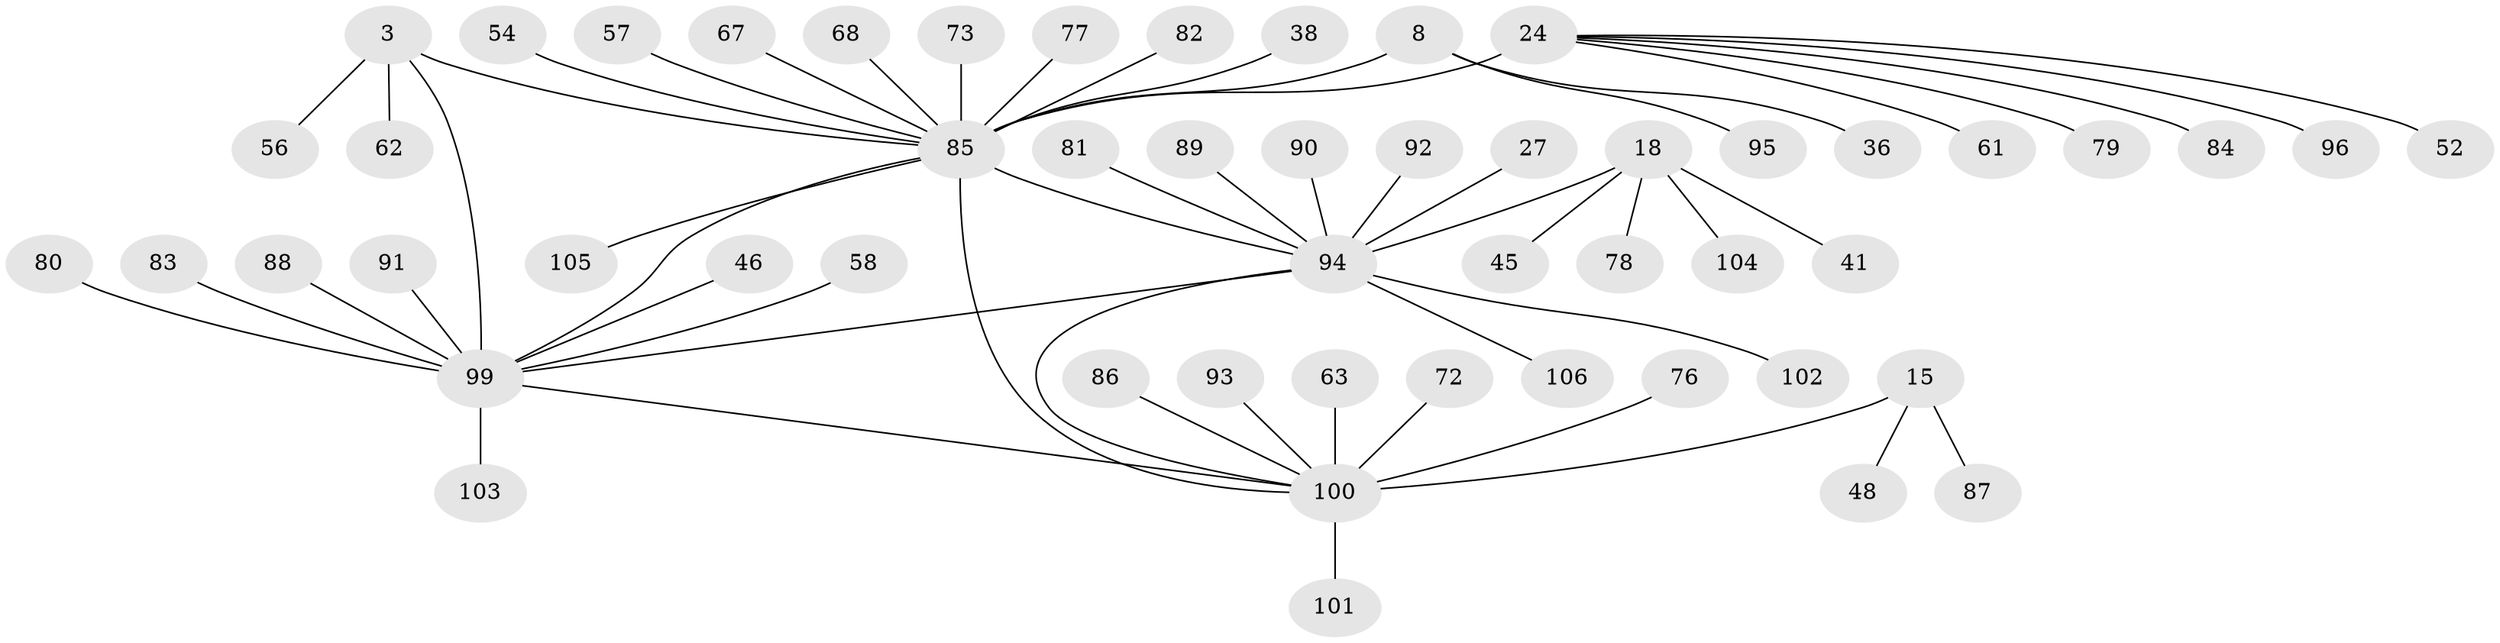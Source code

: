 // original degree distribution, {8: 0.0660377358490566, 6: 0.03773584905660377, 5: 0.05660377358490566, 11: 0.02830188679245283, 9: 0.018867924528301886, 10: 0.009433962264150943, 14: 0.009433962264150943, 7: 0.018867924528301886, 1: 0.6037735849056604, 2: 0.12264150943396226, 3: 0.02830188679245283}
// Generated by graph-tools (version 1.1) at 2025/54/03/09/25 04:54:58]
// undirected, 53 vertices, 56 edges
graph export_dot {
graph [start="1"]
  node [color=gray90,style=filled];
  3 [super="+2"];
  8 [super="+7"];
  15 [super="+11"];
  18 [super="+17"];
  24 [super="+21"];
  27;
  36;
  38;
  41;
  45;
  46;
  48;
  52;
  54;
  56;
  57;
  58;
  61;
  62;
  63;
  67;
  68;
  72;
  73;
  76;
  77;
  78;
  79;
  80;
  81;
  82 [super="+32"];
  83;
  84;
  85 [super="+75+65+29+31+40+47+51+49+69"];
  86;
  87;
  88;
  89;
  90;
  91 [super="+64"];
  92;
  93;
  94 [super="+55+16+53+74+20"];
  95;
  96;
  99 [super="+98+5+39+44"];
  100 [super="+43+50+60"];
  101;
  102 [super="+28"];
  103;
  104;
  105 [super="+97"];
  106;
  3 -- 62;
  3 -- 56;
  3 -- 85;
  3 -- 99 [weight=6];
  8 -- 95;
  8 -- 36;
  8 -- 85 [weight=6];
  15 -- 48;
  15 -- 87;
  15 -- 100 [weight=6];
  18 -- 78;
  18 -- 104;
  18 -- 41;
  18 -- 45;
  18 -- 94 [weight=6];
  24 -- 79;
  24 -- 96;
  24 -- 52;
  24 -- 84;
  24 -- 61;
  24 -- 85 [weight=8];
  27 -- 94;
  38 -- 85;
  46 -- 99;
  54 -- 85;
  57 -- 85;
  58 -- 99;
  63 -- 100;
  67 -- 85;
  68 -- 85;
  72 -- 100;
  73 -- 85 [weight=2];
  76 -- 100;
  77 -- 85;
  80 -- 99;
  81 -- 94;
  82 -- 85;
  83 -- 99;
  85 -- 94 [weight=4];
  85 -- 100 [weight=2];
  85 -- 99 [weight=2];
  85 -- 105;
  86 -- 100;
  88 -- 99;
  89 -- 94;
  90 -- 94;
  91 -- 99;
  92 -- 94;
  93 -- 100;
  94 -- 102;
  94 -- 106;
  94 -- 99;
  94 -- 100 [weight=2];
  99 -- 103;
  99 -- 100 [weight=2];
  100 -- 101;
}
